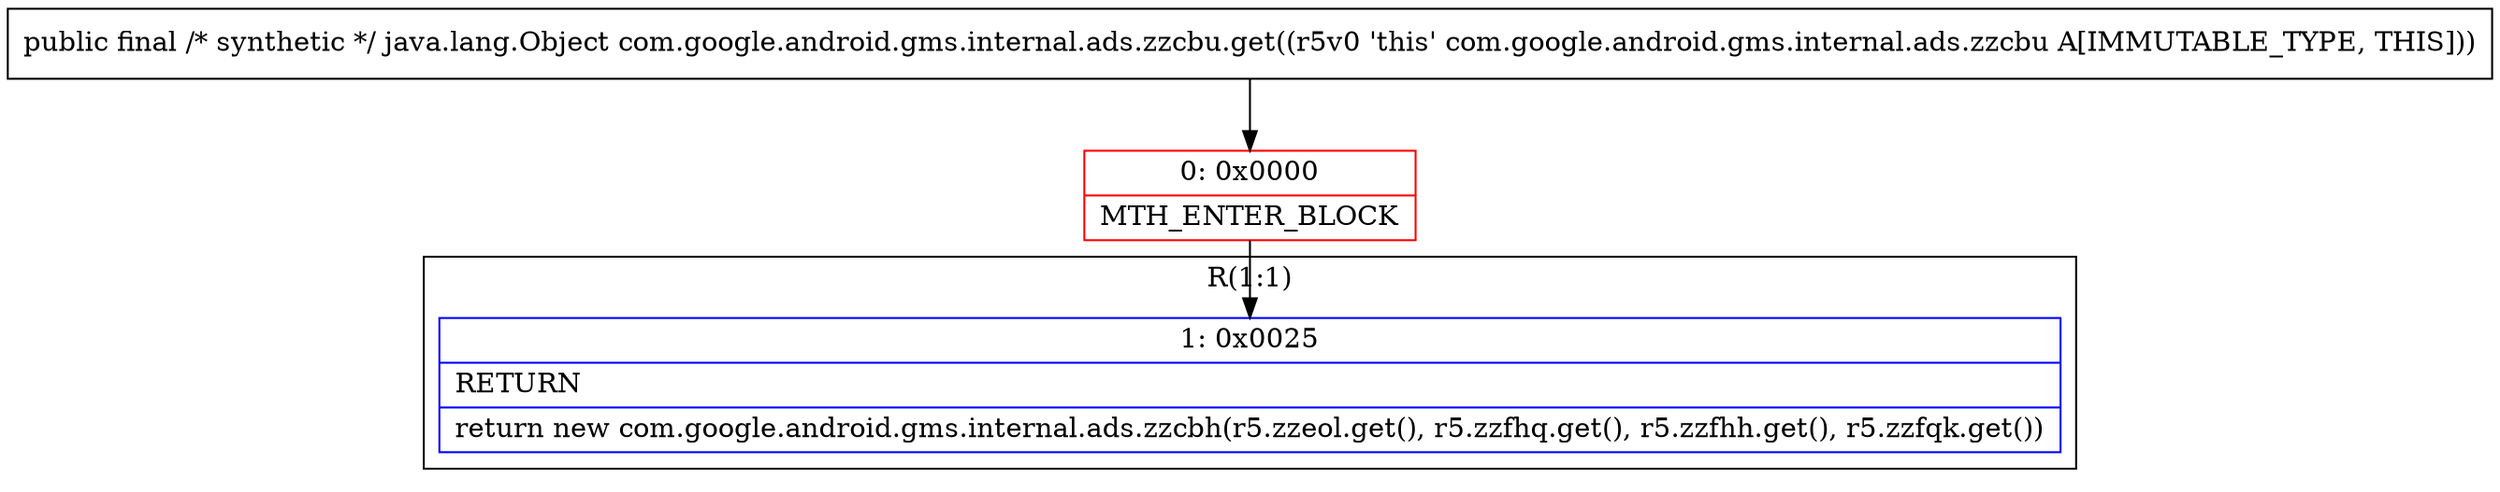 digraph "CFG forcom.google.android.gms.internal.ads.zzcbu.get()Ljava\/lang\/Object;" {
subgraph cluster_Region_1264608213 {
label = "R(1:1)";
node [shape=record,color=blue];
Node_1 [shape=record,label="{1\:\ 0x0025|RETURN\l|return new com.google.android.gms.internal.ads.zzcbh(r5.zzeol.get(), r5.zzfhq.get(), r5.zzfhh.get(), r5.zzfqk.get())\l}"];
}
Node_0 [shape=record,color=red,label="{0\:\ 0x0000|MTH_ENTER_BLOCK\l}"];
MethodNode[shape=record,label="{public final \/* synthetic *\/ java.lang.Object com.google.android.gms.internal.ads.zzcbu.get((r5v0 'this' com.google.android.gms.internal.ads.zzcbu A[IMMUTABLE_TYPE, THIS])) }"];
MethodNode -> Node_0;
Node_0 -> Node_1;
}

